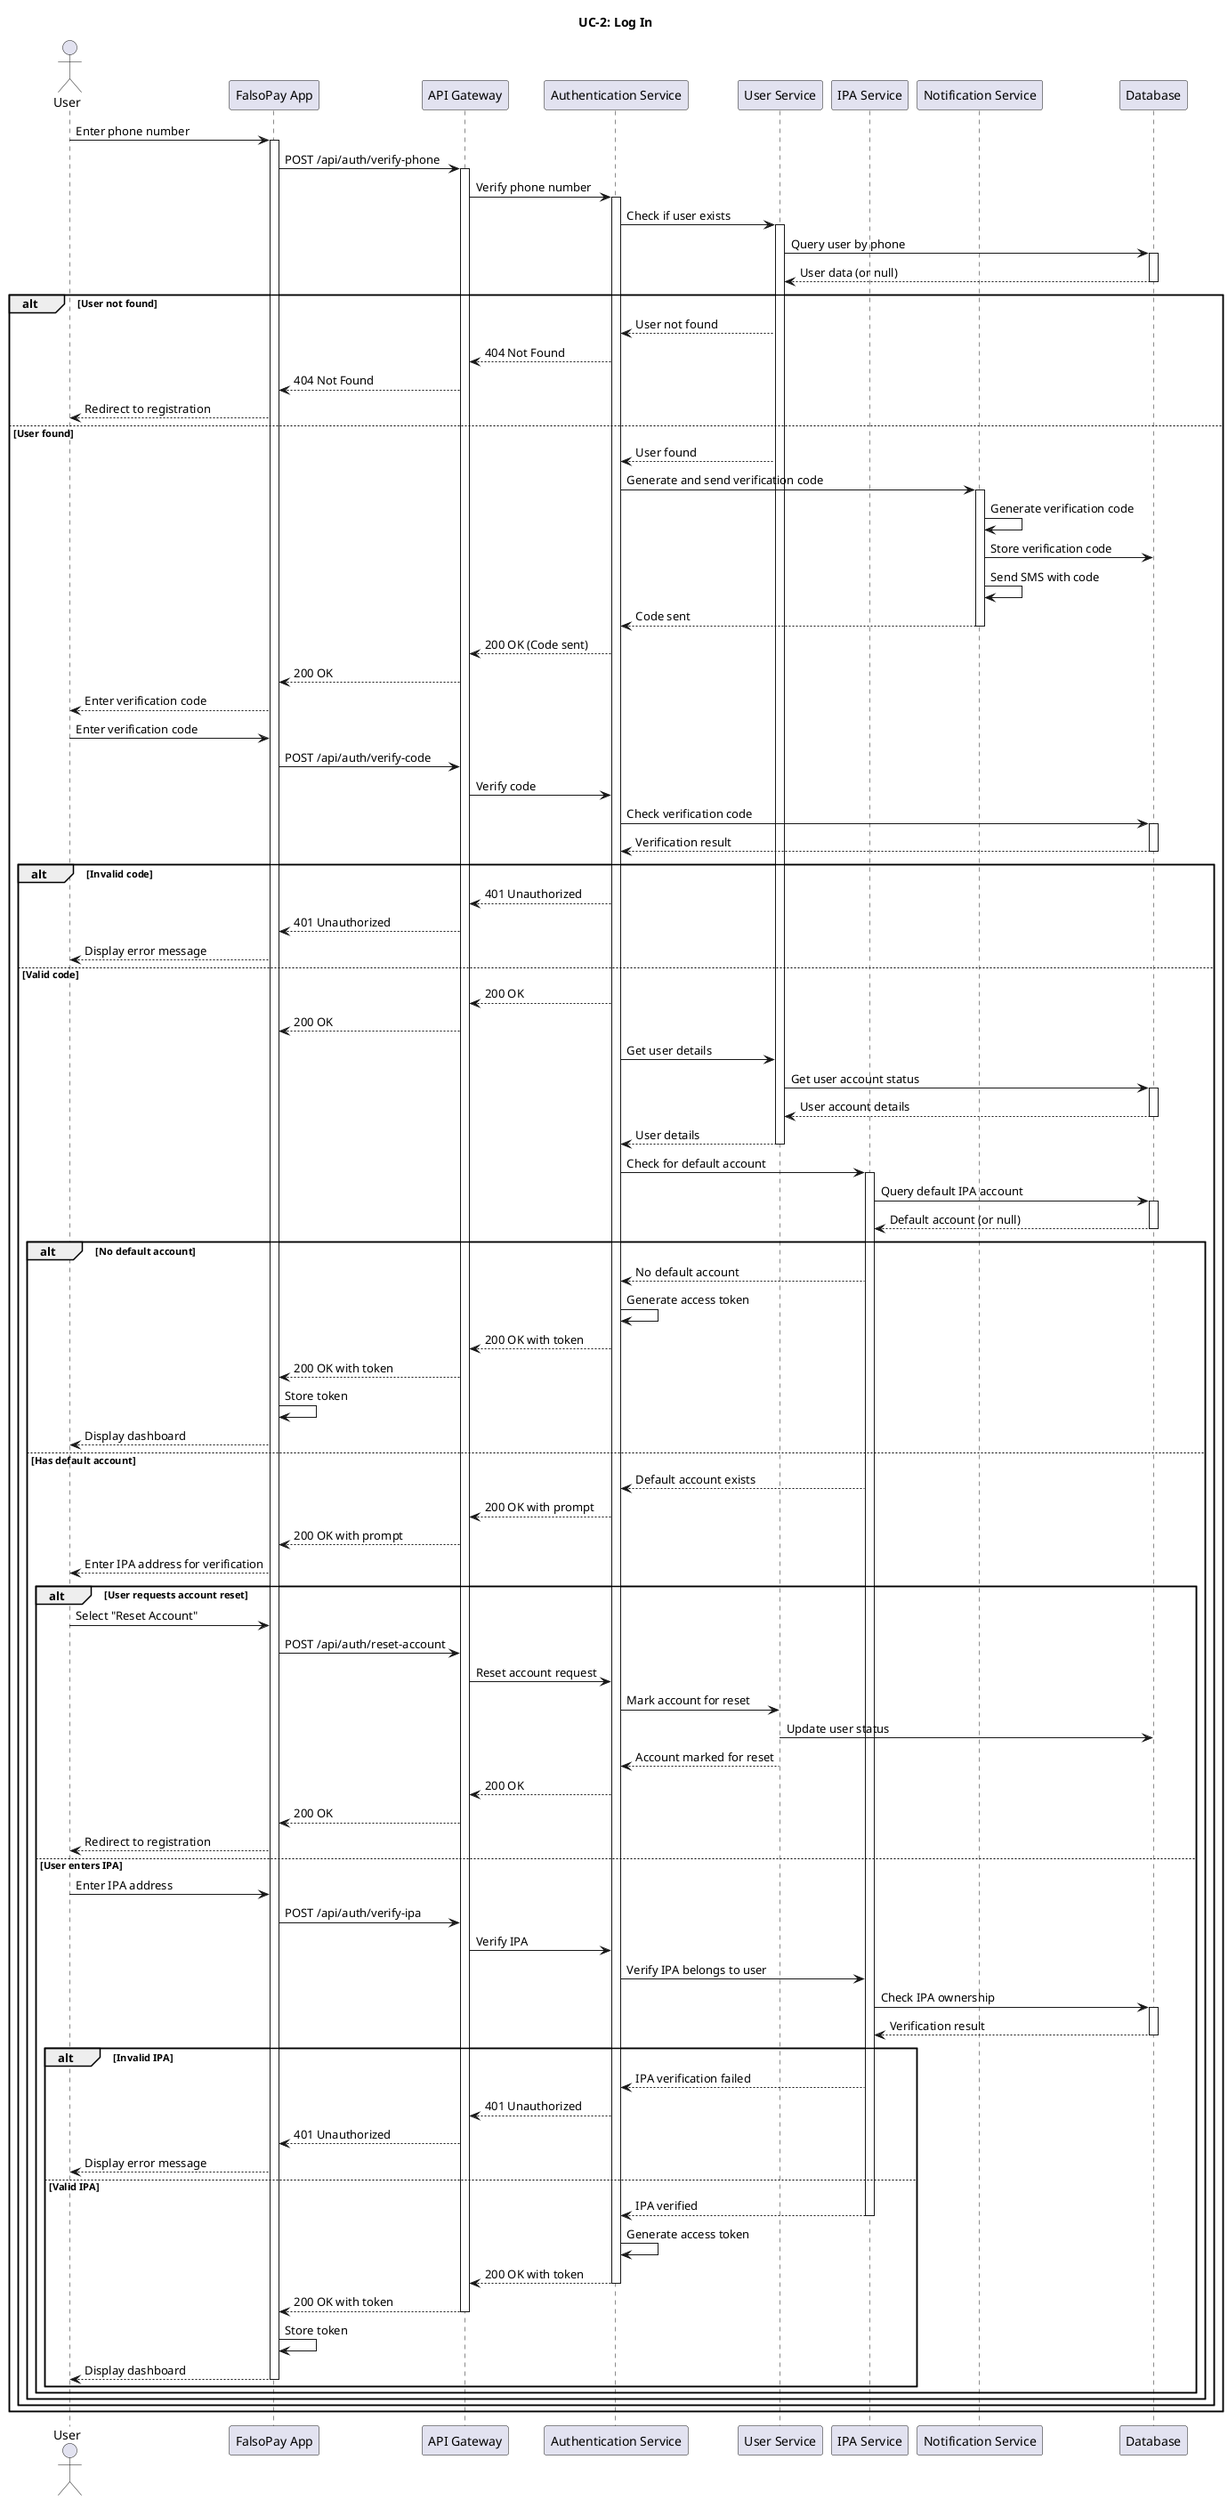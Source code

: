 @startuml UC2-LogIn

actor "User" as User
participant "FalsoPay App" as App
participant "API Gateway" as Gateway
participant "Authentication Service" as AuthService
participant "User Service" as UserService
participant "IPA Service" as IPAService
participant "Notification Service" as NotifService
participant "Database" as DB

title UC-2: Log In

User -> App: Enter phone number
activate App

App -> Gateway: POST /api/auth/verify-phone
activate Gateway

Gateway -> AuthService: Verify phone number
activate AuthService

AuthService -> UserService: Check if user exists
activate UserService

UserService -> DB: Query user by phone
activate DB
DB --> UserService: User data (or null)
deactivate DB

alt User not found
    UserService --> AuthService: User not found
    AuthService --> Gateway: 404 Not Found
    Gateway --> App: 404 Not Found
    App --> User: Redirect to registration
else User found
    UserService --> AuthService: User found
    
    AuthService -> NotifService: Generate and send verification code
    activate NotifService
    NotifService -> NotifService: Generate verification code
    NotifService -> DB: Store verification code
    NotifService -> NotifService: Send SMS with code
    NotifService --> AuthService: Code sent
    deactivate NotifService
    
    AuthService --> Gateway: 200 OK (Code sent)
    Gateway --> App: 200 OK
    App --> User: Enter verification code
    
    User -> App: Enter verification code
    App -> Gateway: POST /api/auth/verify-code
    
    Gateway -> AuthService: Verify code
    
    AuthService -> DB: Check verification code
    activate DB
    DB --> AuthService: Verification result
    deactivate DB
    
    alt Invalid code
        AuthService --> Gateway: 401 Unauthorized
        Gateway --> App: 401 Unauthorized
        App --> User: Display error message
    else Valid code
        AuthService --> Gateway: 200 OK
        Gateway --> App: 200 OK
        
        AuthService -> UserService: Get user details
        UserService -> DB: Get user account status
        activate DB
        DB --> UserService: User account details
        deactivate DB
        UserService --> AuthService: User details
        deactivate UserService
        
        AuthService -> IPAService: Check for default account
        activate IPAService
        IPAService -> DB: Query default IPA account
        activate DB
        DB --> IPAService: Default account (or null)
        deactivate DB
        
        alt No default account
            IPAService --> AuthService: No default account
            AuthService -> AuthService: Generate access token
            AuthService --> Gateway: 200 OK with token
            Gateway --> App: 200 OK with token
            App -> App: Store token
            App --> User: Display dashboard
        else Has default account
            IPAService --> AuthService: Default account exists
            AuthService --> Gateway: 200 OK with prompt
            Gateway --> App: 200 OK with prompt
            App --> User: Enter IPA address for verification
            
            alt User requests account reset
                User -> App: Select "Reset Account"
                App -> Gateway: POST /api/auth/reset-account
                Gateway -> AuthService: Reset account request
                AuthService -> UserService: Mark account for reset
                UserService -> DB: Update user status
                UserService --> AuthService: Account marked for reset
                AuthService --> Gateway: 200 OK
                Gateway --> App: 200 OK
                App --> User: Redirect to registration
            else User enters IPA
                User -> App: Enter IPA address
                App -> Gateway: POST /api/auth/verify-ipa
                Gateway -> AuthService: Verify IPA
                
                AuthService -> IPAService: Verify IPA belongs to user
                IPAService -> DB: Check IPA ownership
                activate DB
                DB --> IPAService: Verification result
                deactivate DB
                
                alt Invalid IPA
                    IPAService --> AuthService: IPA verification failed
                    AuthService --> Gateway: 401 Unauthorized
                    Gateway --> App: 401 Unauthorized
                    App --> User: Display error message
                else Valid IPA
                    IPAService --> AuthService: IPA verified
                    deactivate IPAService
                    
                    AuthService -> AuthService: Generate access token
                    AuthService --> Gateway: 200 OK with token
                    deactivate AuthService
                    Gateway --> App: 200 OK with token
                    deactivate Gateway
                    
                    App -> App: Store token
                    App --> User: Display dashboard
                    deactivate App
                end
            end
        end
    end
end

@enduml 